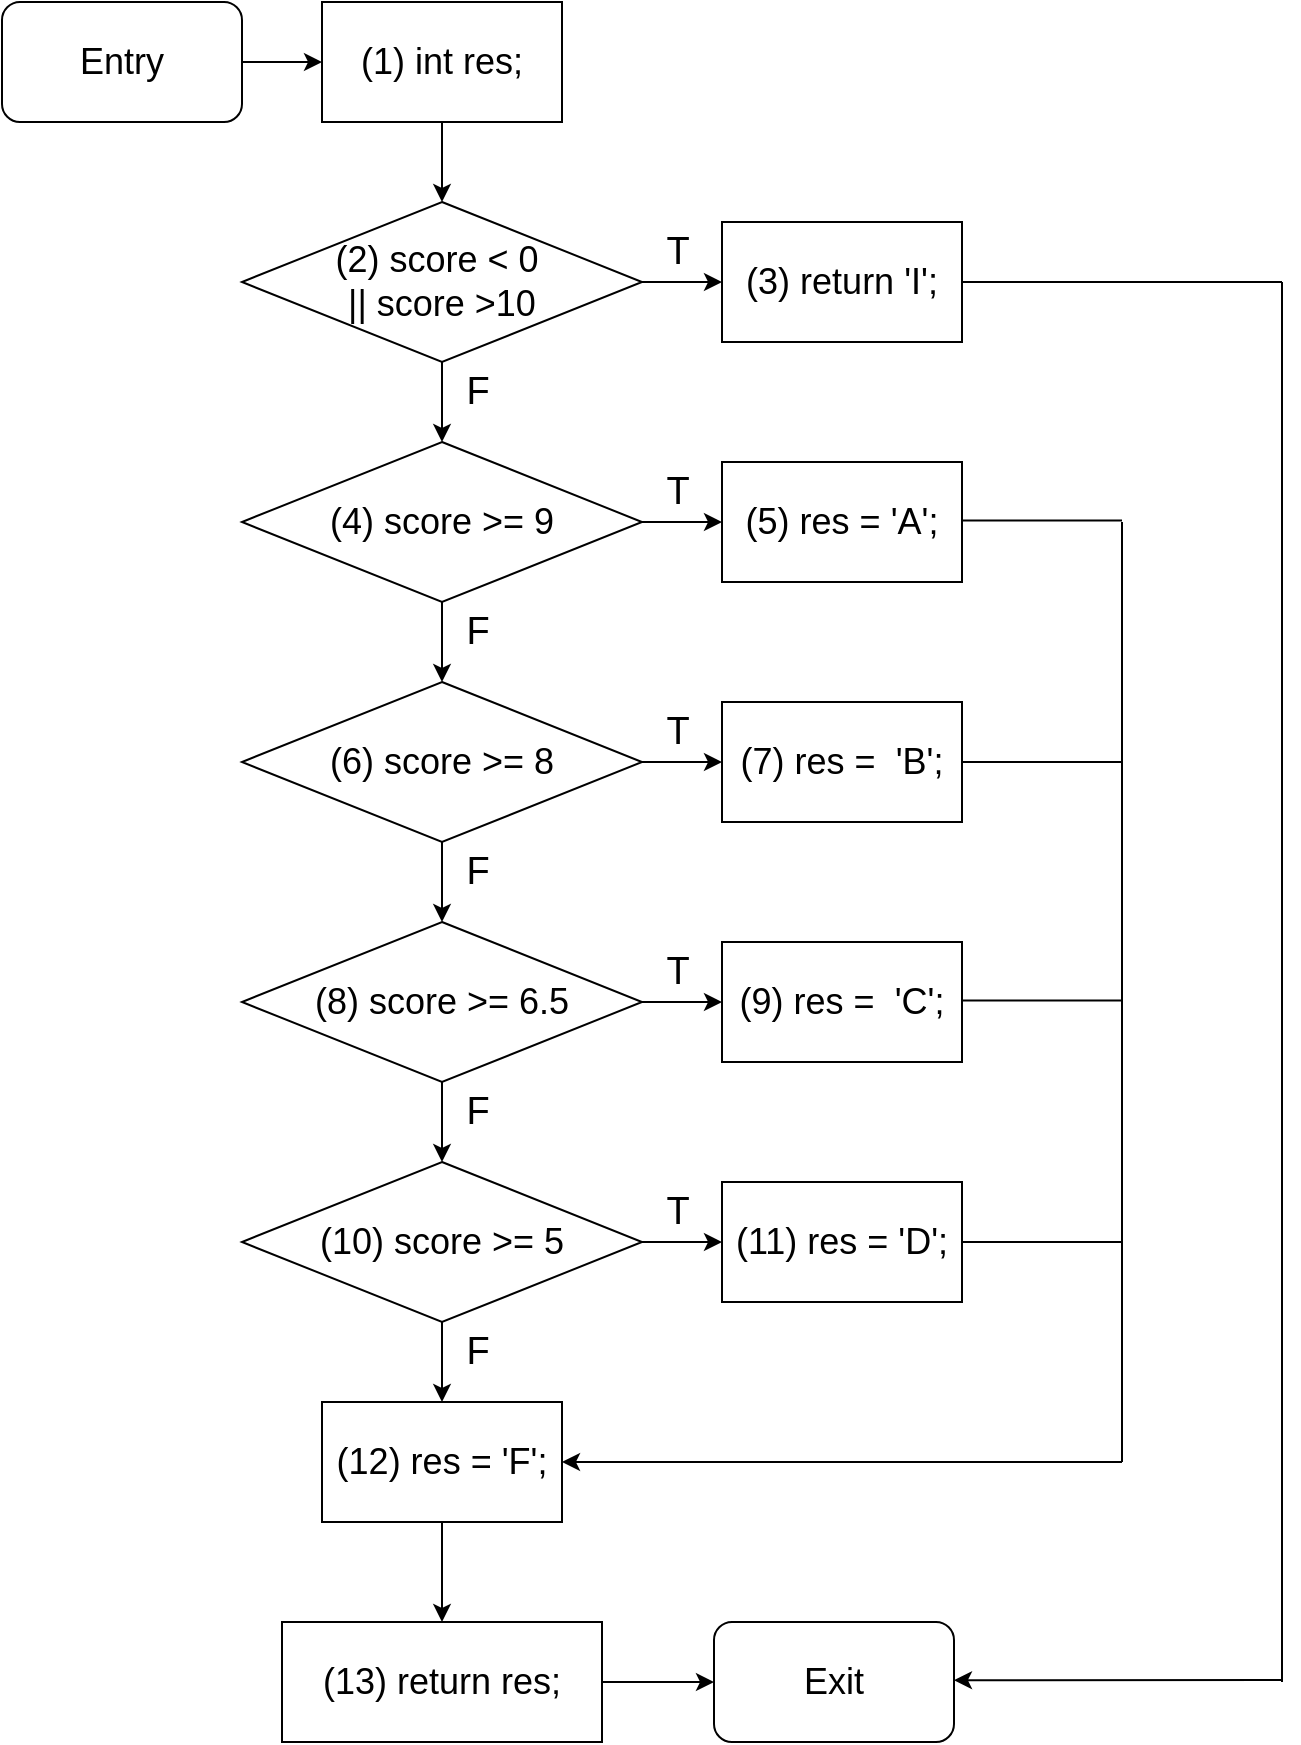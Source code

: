 <mxfile version="28.2.5">
  <diagram name="Trang-1" id="HyRbYleqQ5Odt9_Vs38d">
    <mxGraphModel dx="1895" dy="1022" grid="1" gridSize="10" guides="1" tooltips="1" connect="1" arrows="1" fold="1" page="1" pageScale="1" pageWidth="827" pageHeight="1169" math="0" shadow="0">
      <root>
        <mxCell id="0" />
        <mxCell id="1" parent="0" />
        <mxCell id="R6AXHohc13VBlmCuTvzk-1" value="" style="rounded=1;whiteSpace=wrap;html=1;" vertex="1" parent="1">
          <mxGeometry x="40" y="60" width="120" height="60" as="geometry" />
        </mxCell>
        <mxCell id="R6AXHohc13VBlmCuTvzk-2" value="Entry" style="text;strokeColor=none;align=center;fillColor=none;html=1;verticalAlign=middle;whiteSpace=wrap;rounded=0;fontSize=18;fontStyle=0" vertex="1" parent="1">
          <mxGeometry x="40" y="60" width="120" height="60" as="geometry" />
        </mxCell>
        <mxCell id="R6AXHohc13VBlmCuTvzk-5" value="" style="rounded=1;whiteSpace=wrap;html=1;" vertex="1" parent="1">
          <mxGeometry x="396" y="870" width="120" height="60" as="geometry" />
        </mxCell>
        <mxCell id="R6AXHohc13VBlmCuTvzk-6" value="Exit" style="text;strokeColor=none;align=center;fillColor=none;html=1;verticalAlign=middle;whiteSpace=wrap;rounded=0;fontSize=18;fontStyle=0" vertex="1" parent="1">
          <mxGeometry x="396" y="870" width="120" height="60" as="geometry" />
        </mxCell>
        <mxCell id="R6AXHohc13VBlmCuTvzk-7" value="" style="endArrow=classic;html=1;rounded=0;" edge="1" parent="1">
          <mxGeometry width="50" height="50" relative="1" as="geometry">
            <mxPoint x="160" y="90" as="sourcePoint" />
            <mxPoint x="200" y="90" as="targetPoint" />
          </mxGeometry>
        </mxCell>
        <mxCell id="R6AXHohc13VBlmCuTvzk-8" value="" style="rounded=0;whiteSpace=wrap;html=1;" vertex="1" parent="1">
          <mxGeometry x="200" y="60" width="120" height="60" as="geometry" />
        </mxCell>
        <mxCell id="R6AXHohc13VBlmCuTvzk-9" value="(1) int res;" style="text;strokeColor=none;align=center;fillColor=none;html=1;verticalAlign=middle;whiteSpace=wrap;rounded=0;fontSize=18;fontStyle=0" vertex="1" parent="1">
          <mxGeometry x="200" y="60" width="120" height="60" as="geometry" />
        </mxCell>
        <mxCell id="R6AXHohc13VBlmCuTvzk-10" value="" style="endArrow=classic;html=1;rounded=0;" edge="1" parent="1">
          <mxGeometry width="50" height="50" relative="1" as="geometry">
            <mxPoint x="260" y="120" as="sourcePoint" />
            <mxPoint x="260" y="160" as="targetPoint" />
          </mxGeometry>
        </mxCell>
        <mxCell id="R6AXHohc13VBlmCuTvzk-11" value="" style="rhombus;whiteSpace=wrap;html=1;" vertex="1" parent="1">
          <mxGeometry x="160" y="160" width="200" height="80" as="geometry" />
        </mxCell>
        <mxCell id="R6AXHohc13VBlmCuTvzk-12" value="(2) score &amp;lt; 0&amp;nbsp;&lt;div&gt;|| score &amp;gt;10&lt;/div&gt;" style="text;strokeColor=none;align=center;fillColor=none;html=1;verticalAlign=middle;whiteSpace=wrap;rounded=0;fontSize=18;fontStyle=0" vertex="1" parent="1">
          <mxGeometry x="200" y="170" width="120" height="60" as="geometry" />
        </mxCell>
        <mxCell id="R6AXHohc13VBlmCuTvzk-13" value="" style="rounded=0;whiteSpace=wrap;html=1;" vertex="1" parent="1">
          <mxGeometry x="400" y="170" width="120" height="60" as="geometry" />
        </mxCell>
        <mxCell id="R6AXHohc13VBlmCuTvzk-14" value="(3) return &#39;I&#39;;" style="text;strokeColor=none;align=center;fillColor=none;html=1;verticalAlign=middle;whiteSpace=wrap;rounded=0;fontSize=18;fontStyle=0" vertex="1" parent="1">
          <mxGeometry x="400" y="170" width="120" height="60" as="geometry" />
        </mxCell>
        <mxCell id="R6AXHohc13VBlmCuTvzk-15" value="" style="endArrow=classic;html=1;rounded=0;entryX=0;entryY=0.5;entryDx=0;entryDy=0;" edge="1" parent="1" target="R6AXHohc13VBlmCuTvzk-14">
          <mxGeometry width="50" height="50" relative="1" as="geometry">
            <mxPoint x="360" y="200" as="sourcePoint" />
            <mxPoint x="410" y="150" as="targetPoint" />
          </mxGeometry>
        </mxCell>
        <mxCell id="R6AXHohc13VBlmCuTvzk-16" value="T" style="text;html=1;align=center;verticalAlign=middle;whiteSpace=wrap;rounded=0;fontSize=19;" vertex="1" parent="1">
          <mxGeometry x="360" y="170" width="36" height="30" as="geometry" />
        </mxCell>
        <mxCell id="R6AXHohc13VBlmCuTvzk-17" value="" style="rhombus;whiteSpace=wrap;html=1;" vertex="1" parent="1">
          <mxGeometry x="160" y="280" width="200" height="80" as="geometry" />
        </mxCell>
        <mxCell id="R6AXHohc13VBlmCuTvzk-18" value="(4) score &amp;gt;= 9" style="text;strokeColor=none;align=center;fillColor=none;html=1;verticalAlign=middle;whiteSpace=wrap;rounded=0;fontSize=18;fontStyle=0" vertex="1" parent="1">
          <mxGeometry x="200" y="290" width="120" height="60" as="geometry" />
        </mxCell>
        <mxCell id="R6AXHohc13VBlmCuTvzk-19" value="" style="rounded=0;whiteSpace=wrap;html=1;" vertex="1" parent="1">
          <mxGeometry x="400" y="290" width="120" height="60" as="geometry" />
        </mxCell>
        <mxCell id="R6AXHohc13VBlmCuTvzk-20" value="(5) res = &#39;A&#39;;" style="text;strokeColor=none;align=center;fillColor=none;html=1;verticalAlign=middle;whiteSpace=wrap;rounded=0;fontSize=18;fontStyle=0" vertex="1" parent="1">
          <mxGeometry x="400" y="290" width="120" height="60" as="geometry" />
        </mxCell>
        <mxCell id="R6AXHohc13VBlmCuTvzk-21" value="" style="endArrow=classic;html=1;rounded=0;entryX=0;entryY=0.5;entryDx=0;entryDy=0;" edge="1" parent="1" target="R6AXHohc13VBlmCuTvzk-20">
          <mxGeometry width="50" height="50" relative="1" as="geometry">
            <mxPoint x="360" y="320" as="sourcePoint" />
            <mxPoint x="410" y="270" as="targetPoint" />
          </mxGeometry>
        </mxCell>
        <mxCell id="R6AXHohc13VBlmCuTvzk-22" value="T" style="text;html=1;align=center;verticalAlign=middle;whiteSpace=wrap;rounded=0;fontSize=19;" vertex="1" parent="1">
          <mxGeometry x="360" y="290" width="36" height="30" as="geometry" />
        </mxCell>
        <mxCell id="R6AXHohc13VBlmCuTvzk-23" value="" style="rhombus;whiteSpace=wrap;html=1;" vertex="1" parent="1">
          <mxGeometry x="160" y="400" width="200" height="80" as="geometry" />
        </mxCell>
        <mxCell id="R6AXHohc13VBlmCuTvzk-24" value="(6) score &amp;gt;= 8" style="text;strokeColor=none;align=center;fillColor=none;html=1;verticalAlign=middle;whiteSpace=wrap;rounded=0;fontSize=18;fontStyle=0" vertex="1" parent="1">
          <mxGeometry x="200" y="410" width="120" height="60" as="geometry" />
        </mxCell>
        <mxCell id="R6AXHohc13VBlmCuTvzk-25" value="" style="rounded=0;whiteSpace=wrap;html=1;" vertex="1" parent="1">
          <mxGeometry x="400" y="410" width="120" height="60" as="geometry" />
        </mxCell>
        <mxCell id="R6AXHohc13VBlmCuTvzk-26" value="(7) res =&amp;nbsp; &#39;B&#39;;" style="text;strokeColor=none;align=center;fillColor=none;html=1;verticalAlign=middle;whiteSpace=wrap;rounded=0;fontSize=18;fontStyle=0" vertex="1" parent="1">
          <mxGeometry x="400" y="410" width="120" height="60" as="geometry" />
        </mxCell>
        <mxCell id="R6AXHohc13VBlmCuTvzk-27" value="" style="endArrow=classic;html=1;rounded=0;entryX=0;entryY=0.5;entryDx=0;entryDy=0;" edge="1" parent="1" target="R6AXHohc13VBlmCuTvzk-26">
          <mxGeometry width="50" height="50" relative="1" as="geometry">
            <mxPoint x="360" y="440" as="sourcePoint" />
            <mxPoint x="410" y="390" as="targetPoint" />
          </mxGeometry>
        </mxCell>
        <mxCell id="R6AXHohc13VBlmCuTvzk-28" value="T" style="text;html=1;align=center;verticalAlign=middle;whiteSpace=wrap;rounded=0;fontSize=19;" vertex="1" parent="1">
          <mxGeometry x="360" y="410" width="36" height="30" as="geometry" />
        </mxCell>
        <mxCell id="R6AXHohc13VBlmCuTvzk-29" value="" style="rhombus;whiteSpace=wrap;html=1;" vertex="1" parent="1">
          <mxGeometry x="160" y="520" width="200" height="80" as="geometry" />
        </mxCell>
        <mxCell id="R6AXHohc13VBlmCuTvzk-30" value="(8) &lt;span style=&quot;background-color: transparent; color: light-dark(rgb(0, 0, 0), rgb(255, 255, 255));&quot;&gt;score &amp;gt;= 6.5&lt;/span&gt;" style="text;strokeColor=none;align=center;fillColor=none;html=1;verticalAlign=middle;whiteSpace=wrap;rounded=0;fontSize=18;fontStyle=0" vertex="1" parent="1">
          <mxGeometry x="180" y="530" width="160" height="60" as="geometry" />
        </mxCell>
        <mxCell id="R6AXHohc13VBlmCuTvzk-31" value="" style="rounded=0;whiteSpace=wrap;html=1;" vertex="1" parent="1">
          <mxGeometry x="400" y="530" width="120" height="60" as="geometry" />
        </mxCell>
        <mxCell id="R6AXHohc13VBlmCuTvzk-32" value="(9) res =&amp;nbsp; &#39;C&#39;;" style="text;strokeColor=none;align=center;fillColor=none;html=1;verticalAlign=middle;whiteSpace=wrap;rounded=0;fontSize=18;fontStyle=0" vertex="1" parent="1">
          <mxGeometry x="400" y="530" width="120" height="60" as="geometry" />
        </mxCell>
        <mxCell id="R6AXHohc13VBlmCuTvzk-33" value="" style="endArrow=classic;html=1;rounded=0;entryX=0;entryY=0.5;entryDx=0;entryDy=0;" edge="1" parent="1" target="R6AXHohc13VBlmCuTvzk-32">
          <mxGeometry width="50" height="50" relative="1" as="geometry">
            <mxPoint x="360" y="560" as="sourcePoint" />
            <mxPoint x="410" y="510" as="targetPoint" />
          </mxGeometry>
        </mxCell>
        <mxCell id="R6AXHohc13VBlmCuTvzk-34" value="T" style="text;html=1;align=center;verticalAlign=middle;whiteSpace=wrap;rounded=0;fontSize=19;" vertex="1" parent="1">
          <mxGeometry x="360" y="530" width="36" height="30" as="geometry" />
        </mxCell>
        <mxCell id="R6AXHohc13VBlmCuTvzk-35" value="" style="rhombus;whiteSpace=wrap;html=1;" vertex="1" parent="1">
          <mxGeometry x="160" y="640" width="200" height="80" as="geometry" />
        </mxCell>
        <mxCell id="R6AXHohc13VBlmCuTvzk-36" value="(10) score &amp;gt;= 5" style="text;strokeColor=none;align=center;fillColor=none;html=1;verticalAlign=middle;whiteSpace=wrap;rounded=0;fontSize=18;fontStyle=0" vertex="1" parent="1">
          <mxGeometry x="180" y="650" width="160" height="60" as="geometry" />
        </mxCell>
        <mxCell id="R6AXHohc13VBlmCuTvzk-37" value="" style="rounded=0;whiteSpace=wrap;html=1;" vertex="1" parent="1">
          <mxGeometry x="400" y="650" width="120" height="60" as="geometry" />
        </mxCell>
        <mxCell id="R6AXHohc13VBlmCuTvzk-38" value="(11) res = &#39;D&#39;;" style="text;strokeColor=none;align=center;fillColor=none;html=1;verticalAlign=middle;whiteSpace=wrap;rounded=0;fontSize=18;fontStyle=0" vertex="1" parent="1">
          <mxGeometry x="400" y="650" width="120" height="60" as="geometry" />
        </mxCell>
        <mxCell id="R6AXHohc13VBlmCuTvzk-39" value="" style="endArrow=classic;html=1;rounded=0;entryX=0;entryY=0.5;entryDx=0;entryDy=0;" edge="1" parent="1" target="R6AXHohc13VBlmCuTvzk-38">
          <mxGeometry width="50" height="50" relative="1" as="geometry">
            <mxPoint x="360" y="680" as="sourcePoint" />
            <mxPoint x="410" y="630" as="targetPoint" />
          </mxGeometry>
        </mxCell>
        <mxCell id="R6AXHohc13VBlmCuTvzk-40" value="T" style="text;html=1;align=center;verticalAlign=middle;whiteSpace=wrap;rounded=0;fontSize=19;" vertex="1" parent="1">
          <mxGeometry x="360" y="650" width="36" height="30" as="geometry" />
        </mxCell>
        <mxCell id="R6AXHohc13VBlmCuTvzk-43" value="" style="endArrow=classic;html=1;rounded=0;entryX=0.5;entryY=0;entryDx=0;entryDy=0;" edge="1" parent="1" target="R6AXHohc13VBlmCuTvzk-17">
          <mxGeometry width="50" height="50" relative="1" as="geometry">
            <mxPoint x="260" y="240" as="sourcePoint" />
            <mxPoint x="290" y="170" as="targetPoint" />
          </mxGeometry>
        </mxCell>
        <mxCell id="R6AXHohc13VBlmCuTvzk-45" value="F" style="text;html=1;align=center;verticalAlign=middle;whiteSpace=wrap;rounded=0;fontSize=19;" vertex="1" parent="1">
          <mxGeometry x="260" y="240" width="36" height="30" as="geometry" />
        </mxCell>
        <mxCell id="R6AXHohc13VBlmCuTvzk-54" value="" style="endArrow=classic;html=1;rounded=0;entryX=0.5;entryY=0;entryDx=0;entryDy=0;" edge="1" parent="1" target="R6AXHohc13VBlmCuTvzk-23">
          <mxGeometry width="50" height="50" relative="1" as="geometry">
            <mxPoint x="260" y="360" as="sourcePoint" />
            <mxPoint x="310" y="310" as="targetPoint" />
          </mxGeometry>
        </mxCell>
        <mxCell id="R6AXHohc13VBlmCuTvzk-55" value="F" style="text;html=1;align=center;verticalAlign=middle;whiteSpace=wrap;rounded=0;fontSize=19;" vertex="1" parent="1">
          <mxGeometry x="260" y="360" width="36" height="30" as="geometry" />
        </mxCell>
        <mxCell id="R6AXHohc13VBlmCuTvzk-56" value="" style="endArrow=classic;html=1;rounded=0;entryX=0.5;entryY=0;entryDx=0;entryDy=0;" edge="1" parent="1" target="R6AXHohc13VBlmCuTvzk-29">
          <mxGeometry width="50" height="50" relative="1" as="geometry">
            <mxPoint x="260" y="480" as="sourcePoint" />
            <mxPoint x="310" y="430" as="targetPoint" />
          </mxGeometry>
        </mxCell>
        <mxCell id="R6AXHohc13VBlmCuTvzk-57" value="F" style="text;html=1;align=center;verticalAlign=middle;whiteSpace=wrap;rounded=0;fontSize=19;" vertex="1" parent="1">
          <mxGeometry x="260" y="480" width="36" height="30" as="geometry" />
        </mxCell>
        <mxCell id="R6AXHohc13VBlmCuTvzk-58" value="" style="endArrow=classic;html=1;rounded=0;entryX=0.5;entryY=0;entryDx=0;entryDy=0;" edge="1" parent="1" target="R6AXHohc13VBlmCuTvzk-35">
          <mxGeometry width="50" height="50" relative="1" as="geometry">
            <mxPoint x="260" y="600" as="sourcePoint" />
            <mxPoint x="310" y="550" as="targetPoint" />
          </mxGeometry>
        </mxCell>
        <mxCell id="R6AXHohc13VBlmCuTvzk-59" value="F" style="text;html=1;align=center;verticalAlign=middle;whiteSpace=wrap;rounded=0;fontSize=19;" vertex="1" parent="1">
          <mxGeometry x="260" y="600" width="36" height="30" as="geometry" />
        </mxCell>
        <mxCell id="R6AXHohc13VBlmCuTvzk-60" value="" style="endArrow=classic;html=1;rounded=0;" edge="1" parent="1">
          <mxGeometry width="50" height="50" relative="1" as="geometry">
            <mxPoint x="260" y="720" as="sourcePoint" />
            <mxPoint x="260" y="760" as="targetPoint" />
          </mxGeometry>
        </mxCell>
        <mxCell id="R6AXHohc13VBlmCuTvzk-61" value="F" style="text;html=1;align=center;verticalAlign=middle;whiteSpace=wrap;rounded=0;fontSize=19;" vertex="1" parent="1">
          <mxGeometry x="260" y="720" width="36" height="30" as="geometry" />
        </mxCell>
        <mxCell id="R6AXHohc13VBlmCuTvzk-62" value="" style="rounded=0;whiteSpace=wrap;html=1;" vertex="1" parent="1">
          <mxGeometry x="200" y="760" width="120" height="60" as="geometry" />
        </mxCell>
        <mxCell id="R6AXHohc13VBlmCuTvzk-63" value="(12) res = &#39;F&#39;;" style="text;strokeColor=none;align=center;fillColor=none;html=1;verticalAlign=middle;whiteSpace=wrap;rounded=0;fontSize=18;fontStyle=0" vertex="1" parent="1">
          <mxGeometry x="200" y="760" width="120" height="60" as="geometry" />
        </mxCell>
        <mxCell id="R6AXHohc13VBlmCuTvzk-64" value="" style="rounded=0;whiteSpace=wrap;html=1;" vertex="1" parent="1">
          <mxGeometry x="180" y="870" width="160" height="60" as="geometry" />
        </mxCell>
        <mxCell id="R6AXHohc13VBlmCuTvzk-65" value="(13) return res;" style="text;strokeColor=none;align=center;fillColor=none;html=1;verticalAlign=middle;whiteSpace=wrap;rounded=0;fontSize=18;fontStyle=0" vertex="1" parent="1">
          <mxGeometry x="180" y="870" width="160" height="60" as="geometry" />
        </mxCell>
        <mxCell id="R6AXHohc13VBlmCuTvzk-66" value="" style="endArrow=classic;html=1;rounded=0;entryX=0.5;entryY=0;entryDx=0;entryDy=0;" edge="1" parent="1" target="R6AXHohc13VBlmCuTvzk-65">
          <mxGeometry width="50" height="50" relative="1" as="geometry">
            <mxPoint x="260" y="820" as="sourcePoint" />
            <mxPoint x="310" y="770" as="targetPoint" />
          </mxGeometry>
        </mxCell>
        <mxCell id="R6AXHohc13VBlmCuTvzk-67" value="" style="endArrow=classic;html=1;rounded=0;entryX=0;entryY=0.5;entryDx=0;entryDy=0;" edge="1" parent="1" target="R6AXHohc13VBlmCuTvzk-6">
          <mxGeometry width="50" height="50" relative="1" as="geometry">
            <mxPoint x="340" y="900" as="sourcePoint" />
            <mxPoint x="390" y="850" as="targetPoint" />
          </mxGeometry>
        </mxCell>
        <mxCell id="R6AXHohc13VBlmCuTvzk-71" value="" style="endArrow=none;html=1;rounded=0;" edge="1" parent="1">
          <mxGeometry width="50" height="50" relative="1" as="geometry">
            <mxPoint x="520" y="319.29" as="sourcePoint" />
            <mxPoint x="600" y="319.29" as="targetPoint" />
          </mxGeometry>
        </mxCell>
        <mxCell id="R6AXHohc13VBlmCuTvzk-72" value="" style="endArrow=none;html=1;rounded=0;" edge="1" parent="1">
          <mxGeometry width="50" height="50" relative="1" as="geometry">
            <mxPoint x="520" y="440" as="sourcePoint" />
            <mxPoint x="600" y="440" as="targetPoint" />
          </mxGeometry>
        </mxCell>
        <mxCell id="R6AXHohc13VBlmCuTvzk-73" value="" style="endArrow=none;html=1;rounded=0;" edge="1" parent="1">
          <mxGeometry width="50" height="50" relative="1" as="geometry">
            <mxPoint x="520" y="559.29" as="sourcePoint" />
            <mxPoint x="600" y="559.29" as="targetPoint" />
          </mxGeometry>
        </mxCell>
        <mxCell id="R6AXHohc13VBlmCuTvzk-74" value="" style="endArrow=none;html=1;rounded=0;" edge="1" parent="1">
          <mxGeometry width="50" height="50" relative="1" as="geometry">
            <mxPoint x="520" y="680" as="sourcePoint" />
            <mxPoint x="600" y="680" as="targetPoint" />
          </mxGeometry>
        </mxCell>
        <mxCell id="R6AXHohc13VBlmCuTvzk-75" value="" style="endArrow=none;html=1;rounded=0;" edge="1" parent="1">
          <mxGeometry width="50" height="50" relative="1" as="geometry">
            <mxPoint x="600" y="320" as="sourcePoint" />
            <mxPoint x="600" y="790" as="targetPoint" />
          </mxGeometry>
        </mxCell>
        <mxCell id="R6AXHohc13VBlmCuTvzk-76" value="" style="endArrow=classic;html=1;rounded=0;" edge="1" parent="1">
          <mxGeometry width="50" height="50" relative="1" as="geometry">
            <mxPoint x="600" y="790" as="sourcePoint" />
            <mxPoint x="320" y="790" as="targetPoint" />
          </mxGeometry>
        </mxCell>
        <mxCell id="R6AXHohc13VBlmCuTvzk-79" value="" style="endArrow=none;html=1;rounded=0;" edge="1" parent="1">
          <mxGeometry width="50" height="50" relative="1" as="geometry">
            <mxPoint x="680" y="200" as="sourcePoint" />
            <mxPoint x="680" y="900" as="targetPoint" />
          </mxGeometry>
        </mxCell>
        <mxCell id="R6AXHohc13VBlmCuTvzk-80" value="" style="endArrow=none;html=1;rounded=0;" edge="1" parent="1">
          <mxGeometry width="50" height="50" relative="1" as="geometry">
            <mxPoint x="520" y="200" as="sourcePoint" />
            <mxPoint x="680" y="200" as="targetPoint" />
          </mxGeometry>
        </mxCell>
        <mxCell id="R6AXHohc13VBlmCuTvzk-81" value="" style="endArrow=classic;html=1;rounded=0;" edge="1" parent="1">
          <mxGeometry width="50" height="50" relative="1" as="geometry">
            <mxPoint x="680" y="899" as="sourcePoint" />
            <mxPoint x="516" y="899.09" as="targetPoint" />
          </mxGeometry>
        </mxCell>
      </root>
    </mxGraphModel>
  </diagram>
</mxfile>
